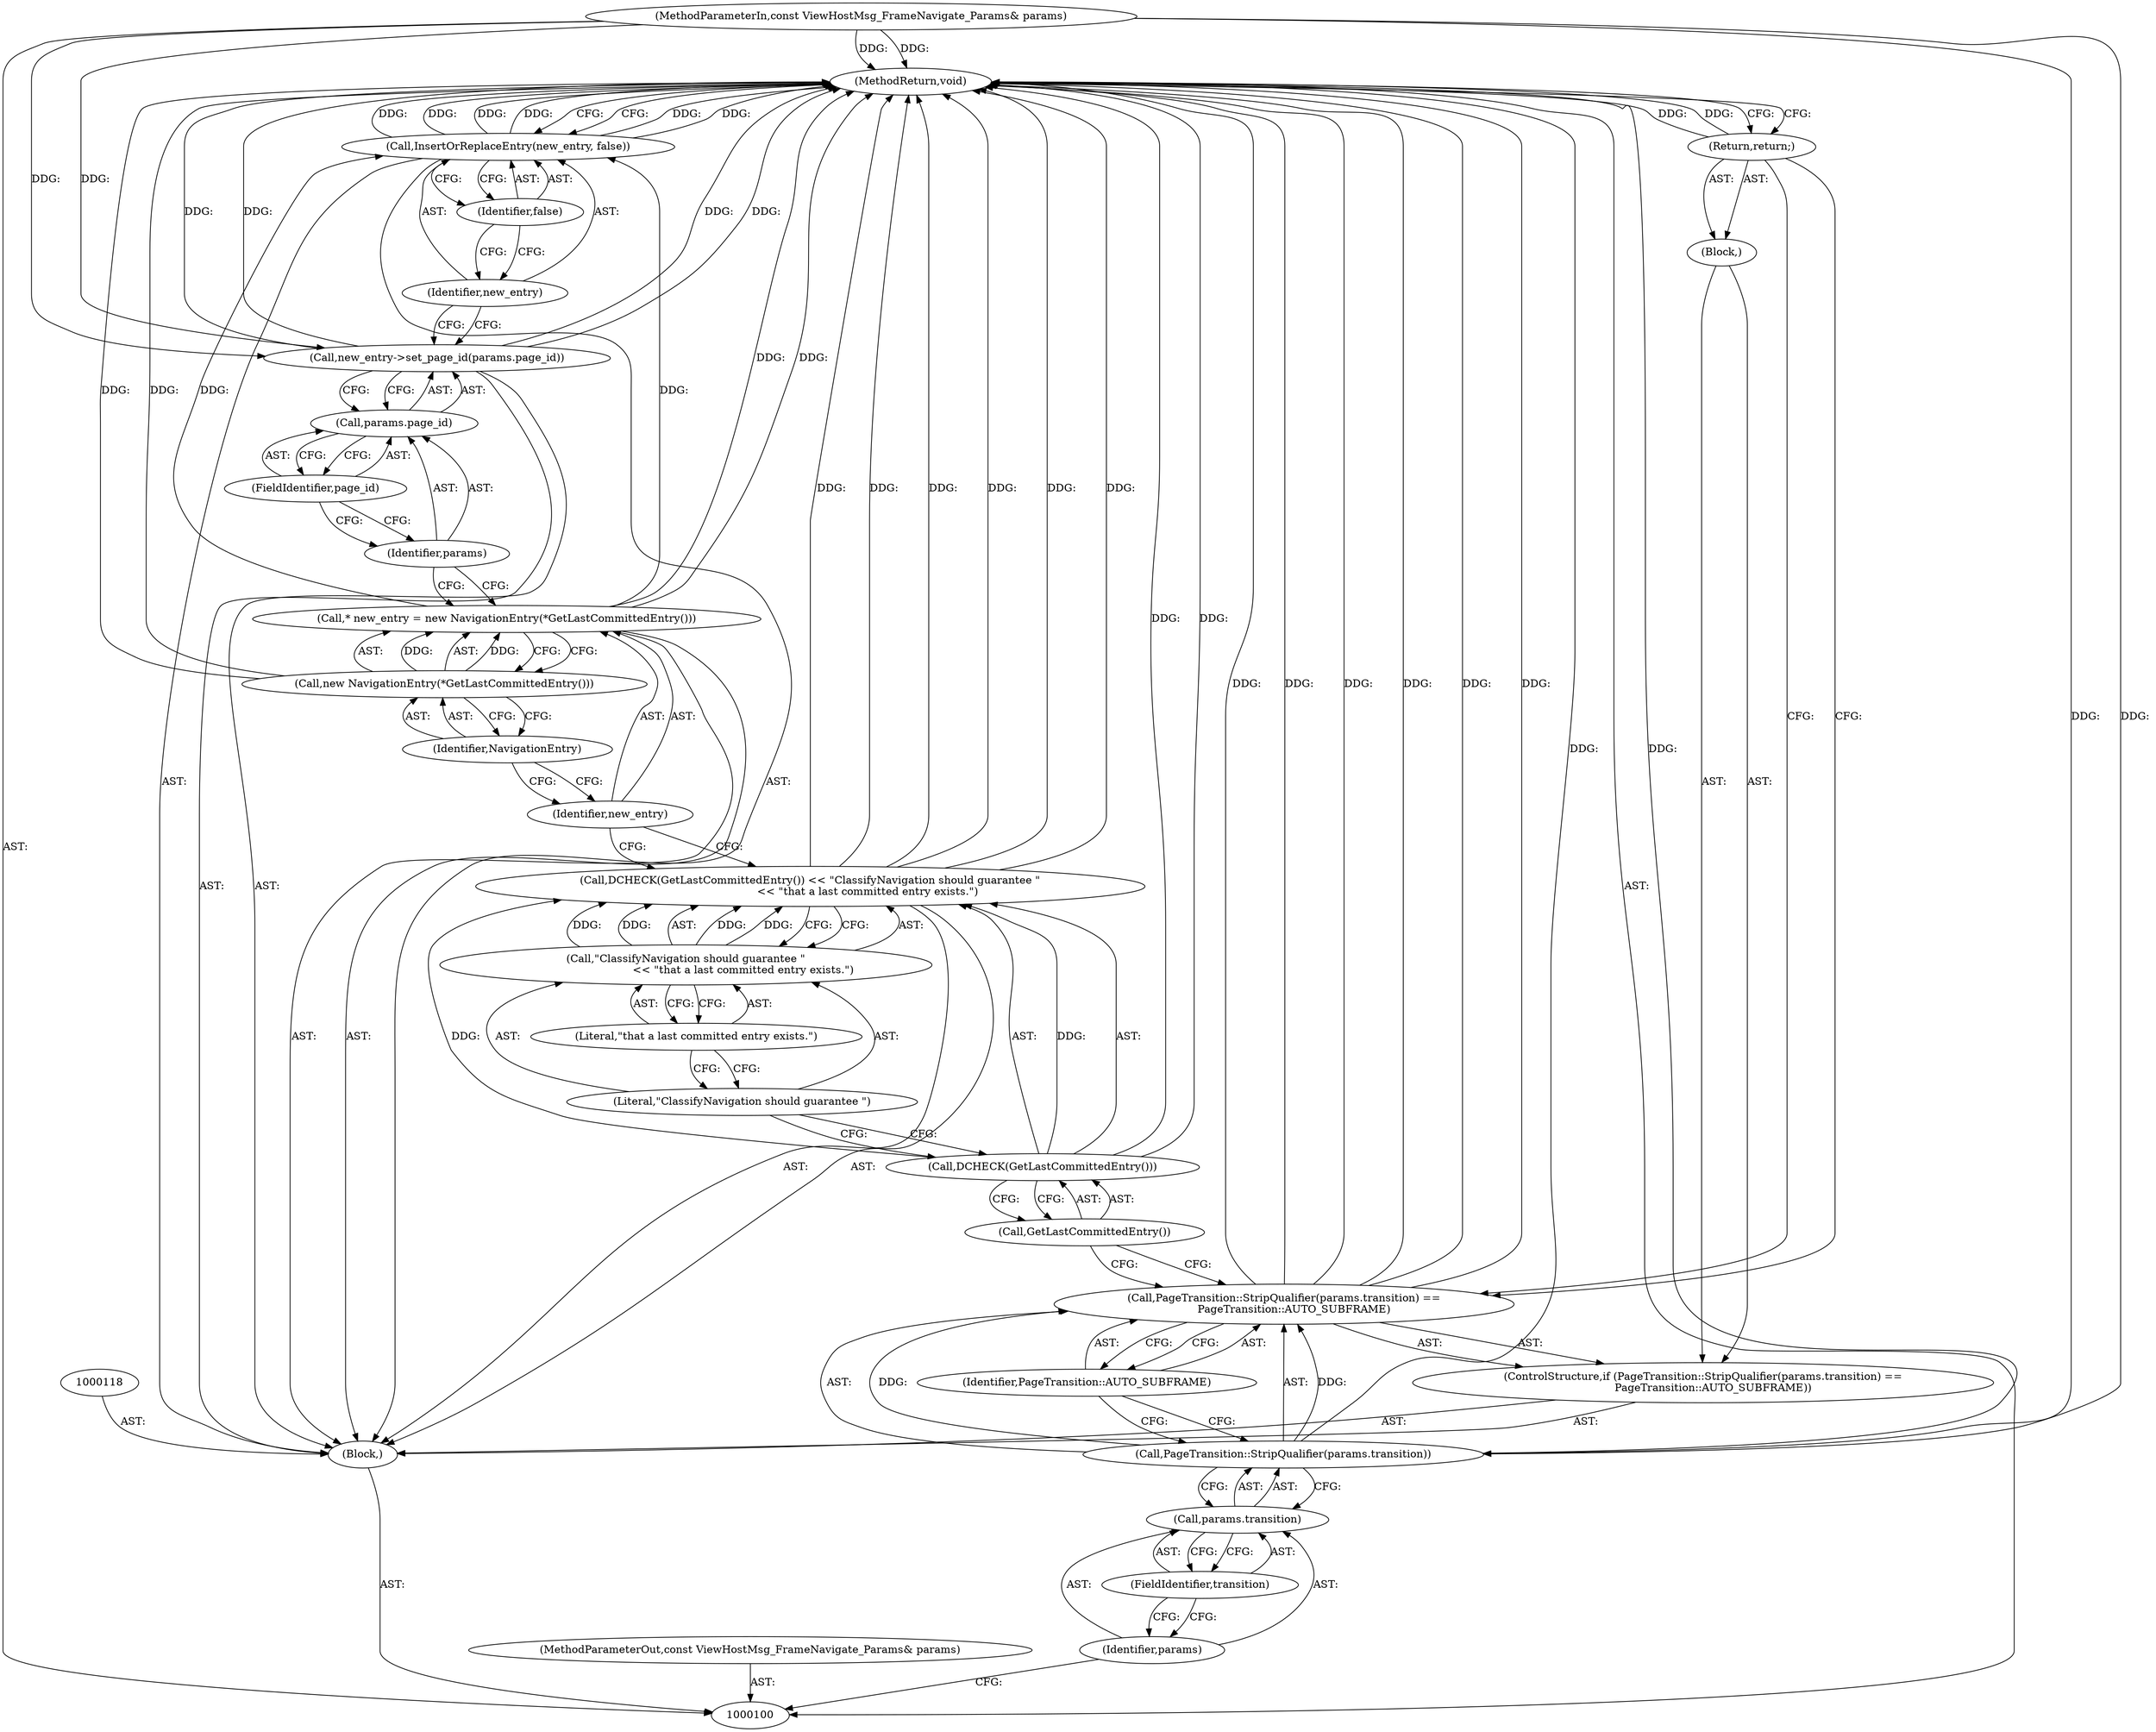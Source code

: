digraph "0_Chrome_b9e2ecab97a8a7f3cce06951ab92a3eaef559206_0" {
"1000130" [label="(MethodReturn,void)"];
"1000119" [label="(Call,* new_entry = new NavigationEntry(*GetLastCommittedEntry()))"];
"1000120" [label="(Identifier,new_entry)"];
"1000121" [label="(Call,new NavigationEntry(*GetLastCommittedEntry()))"];
"1000122" [label="(Identifier,NavigationEntry)"];
"1000123" [label="(Call,new_entry->set_page_id(params.page_id))"];
"1000124" [label="(Call,params.page_id)"];
"1000125" [label="(Identifier,params)"];
"1000126" [label="(FieldIdentifier,page_id)"];
"1000127" [label="(Call,InsertOrReplaceEntry(new_entry, false))"];
"1000128" [label="(Identifier,new_entry)"];
"1000129" [label="(Identifier,false)"];
"1000101" [label="(MethodParameterIn,const ViewHostMsg_FrameNavigate_Params& params)"];
"1000181" [label="(MethodParameterOut,const ViewHostMsg_FrameNavigate_Params& params)"];
"1000102" [label="(Block,)"];
"1000103" [label="(ControlStructure,if (PageTransition::StripQualifier(params.transition) ==\n      PageTransition::AUTO_SUBFRAME))"];
"1000106" [label="(Call,params.transition)"];
"1000107" [label="(Identifier,params)"];
"1000108" [label="(FieldIdentifier,transition)"];
"1000104" [label="(Call,PageTransition::StripQualifier(params.transition) ==\n      PageTransition::AUTO_SUBFRAME)"];
"1000105" [label="(Call,PageTransition::StripQualifier(params.transition))"];
"1000110" [label="(Block,)"];
"1000109" [label="(Identifier,PageTransition::AUTO_SUBFRAME)"];
"1000111" [label="(Return,return;)"];
"1000112" [label="(Call,DCHECK(GetLastCommittedEntry()) << \"ClassifyNavigation should guarantee \"\n                                  << \"that a last committed entry exists.\")"];
"1000113" [label="(Call,DCHECK(GetLastCommittedEntry()))"];
"1000115" [label="(Call,\"ClassifyNavigation should guarantee \"\n                                  << \"that a last committed entry exists.\")"];
"1000116" [label="(Literal,\"ClassifyNavigation should guarantee \")"];
"1000114" [label="(Call,GetLastCommittedEntry())"];
"1000117" [label="(Literal,\"that a last committed entry exists.\")"];
"1000130" -> "1000100"  [label="AST: "];
"1000130" -> "1000111"  [label="CFG: "];
"1000130" -> "1000127"  [label="CFG: "];
"1000111" -> "1000130"  [label="DDG: "];
"1000104" -> "1000130"  [label="DDG: "];
"1000104" -> "1000130"  [label="DDG: "];
"1000104" -> "1000130"  [label="DDG: "];
"1000113" -> "1000130"  [label="DDG: "];
"1000123" -> "1000130"  [label="DDG: "];
"1000123" -> "1000130"  [label="DDG: "];
"1000127" -> "1000130"  [label="DDG: "];
"1000127" -> "1000130"  [label="DDG: "];
"1000127" -> "1000130"  [label="DDG: "];
"1000112" -> "1000130"  [label="DDG: "];
"1000112" -> "1000130"  [label="DDG: "];
"1000112" -> "1000130"  [label="DDG: "];
"1000121" -> "1000130"  [label="DDG: "];
"1000119" -> "1000130"  [label="DDG: "];
"1000101" -> "1000130"  [label="DDG: "];
"1000105" -> "1000130"  [label="DDG: "];
"1000119" -> "1000102"  [label="AST: "];
"1000119" -> "1000121"  [label="CFG: "];
"1000120" -> "1000119"  [label="AST: "];
"1000121" -> "1000119"  [label="AST: "];
"1000125" -> "1000119"  [label="CFG: "];
"1000119" -> "1000130"  [label="DDG: "];
"1000121" -> "1000119"  [label="DDG: "];
"1000119" -> "1000127"  [label="DDG: "];
"1000120" -> "1000119"  [label="AST: "];
"1000120" -> "1000112"  [label="CFG: "];
"1000122" -> "1000120"  [label="CFG: "];
"1000121" -> "1000119"  [label="AST: "];
"1000121" -> "1000122"  [label="CFG: "];
"1000122" -> "1000121"  [label="AST: "];
"1000119" -> "1000121"  [label="CFG: "];
"1000121" -> "1000130"  [label="DDG: "];
"1000121" -> "1000119"  [label="DDG: "];
"1000122" -> "1000121"  [label="AST: "];
"1000122" -> "1000120"  [label="CFG: "];
"1000121" -> "1000122"  [label="CFG: "];
"1000123" -> "1000102"  [label="AST: "];
"1000123" -> "1000124"  [label="CFG: "];
"1000124" -> "1000123"  [label="AST: "];
"1000128" -> "1000123"  [label="CFG: "];
"1000123" -> "1000130"  [label="DDG: "];
"1000123" -> "1000130"  [label="DDG: "];
"1000101" -> "1000123"  [label="DDG: "];
"1000124" -> "1000123"  [label="AST: "];
"1000124" -> "1000126"  [label="CFG: "];
"1000125" -> "1000124"  [label="AST: "];
"1000126" -> "1000124"  [label="AST: "];
"1000123" -> "1000124"  [label="CFG: "];
"1000125" -> "1000124"  [label="AST: "];
"1000125" -> "1000119"  [label="CFG: "];
"1000126" -> "1000125"  [label="CFG: "];
"1000126" -> "1000124"  [label="AST: "];
"1000126" -> "1000125"  [label="CFG: "];
"1000124" -> "1000126"  [label="CFG: "];
"1000127" -> "1000102"  [label="AST: "];
"1000127" -> "1000129"  [label="CFG: "];
"1000128" -> "1000127"  [label="AST: "];
"1000129" -> "1000127"  [label="AST: "];
"1000130" -> "1000127"  [label="CFG: "];
"1000127" -> "1000130"  [label="DDG: "];
"1000127" -> "1000130"  [label="DDG: "];
"1000127" -> "1000130"  [label="DDG: "];
"1000119" -> "1000127"  [label="DDG: "];
"1000128" -> "1000127"  [label="AST: "];
"1000128" -> "1000123"  [label="CFG: "];
"1000129" -> "1000128"  [label="CFG: "];
"1000129" -> "1000127"  [label="AST: "];
"1000129" -> "1000128"  [label="CFG: "];
"1000127" -> "1000129"  [label="CFG: "];
"1000101" -> "1000100"  [label="AST: "];
"1000101" -> "1000130"  [label="DDG: "];
"1000101" -> "1000105"  [label="DDG: "];
"1000101" -> "1000123"  [label="DDG: "];
"1000181" -> "1000100"  [label="AST: "];
"1000102" -> "1000100"  [label="AST: "];
"1000103" -> "1000102"  [label="AST: "];
"1000112" -> "1000102"  [label="AST: "];
"1000118" -> "1000102"  [label="AST: "];
"1000119" -> "1000102"  [label="AST: "];
"1000123" -> "1000102"  [label="AST: "];
"1000127" -> "1000102"  [label="AST: "];
"1000103" -> "1000102"  [label="AST: "];
"1000104" -> "1000103"  [label="AST: "];
"1000110" -> "1000103"  [label="AST: "];
"1000106" -> "1000105"  [label="AST: "];
"1000106" -> "1000108"  [label="CFG: "];
"1000107" -> "1000106"  [label="AST: "];
"1000108" -> "1000106"  [label="AST: "];
"1000105" -> "1000106"  [label="CFG: "];
"1000107" -> "1000106"  [label="AST: "];
"1000107" -> "1000100"  [label="CFG: "];
"1000108" -> "1000107"  [label="CFG: "];
"1000108" -> "1000106"  [label="AST: "];
"1000108" -> "1000107"  [label="CFG: "];
"1000106" -> "1000108"  [label="CFG: "];
"1000104" -> "1000103"  [label="AST: "];
"1000104" -> "1000109"  [label="CFG: "];
"1000105" -> "1000104"  [label="AST: "];
"1000109" -> "1000104"  [label="AST: "];
"1000111" -> "1000104"  [label="CFG: "];
"1000114" -> "1000104"  [label="CFG: "];
"1000104" -> "1000130"  [label="DDG: "];
"1000104" -> "1000130"  [label="DDG: "];
"1000104" -> "1000130"  [label="DDG: "];
"1000105" -> "1000104"  [label="DDG: "];
"1000105" -> "1000104"  [label="AST: "];
"1000105" -> "1000106"  [label="CFG: "];
"1000106" -> "1000105"  [label="AST: "];
"1000109" -> "1000105"  [label="CFG: "];
"1000105" -> "1000130"  [label="DDG: "];
"1000105" -> "1000104"  [label="DDG: "];
"1000101" -> "1000105"  [label="DDG: "];
"1000110" -> "1000103"  [label="AST: "];
"1000111" -> "1000110"  [label="AST: "];
"1000109" -> "1000104"  [label="AST: "];
"1000109" -> "1000105"  [label="CFG: "];
"1000104" -> "1000109"  [label="CFG: "];
"1000111" -> "1000110"  [label="AST: "];
"1000111" -> "1000104"  [label="CFG: "];
"1000130" -> "1000111"  [label="CFG: "];
"1000111" -> "1000130"  [label="DDG: "];
"1000112" -> "1000102"  [label="AST: "];
"1000112" -> "1000115"  [label="CFG: "];
"1000113" -> "1000112"  [label="AST: "];
"1000115" -> "1000112"  [label="AST: "];
"1000120" -> "1000112"  [label="CFG: "];
"1000112" -> "1000130"  [label="DDG: "];
"1000112" -> "1000130"  [label="DDG: "];
"1000112" -> "1000130"  [label="DDG: "];
"1000113" -> "1000112"  [label="DDG: "];
"1000115" -> "1000112"  [label="DDG: "];
"1000115" -> "1000112"  [label="DDG: "];
"1000113" -> "1000112"  [label="AST: "];
"1000113" -> "1000114"  [label="CFG: "];
"1000114" -> "1000113"  [label="AST: "];
"1000116" -> "1000113"  [label="CFG: "];
"1000113" -> "1000130"  [label="DDG: "];
"1000113" -> "1000112"  [label="DDG: "];
"1000115" -> "1000112"  [label="AST: "];
"1000115" -> "1000117"  [label="CFG: "];
"1000116" -> "1000115"  [label="AST: "];
"1000117" -> "1000115"  [label="AST: "];
"1000112" -> "1000115"  [label="CFG: "];
"1000115" -> "1000112"  [label="DDG: "];
"1000115" -> "1000112"  [label="DDG: "];
"1000116" -> "1000115"  [label="AST: "];
"1000116" -> "1000113"  [label="CFG: "];
"1000117" -> "1000116"  [label="CFG: "];
"1000114" -> "1000113"  [label="AST: "];
"1000114" -> "1000104"  [label="CFG: "];
"1000113" -> "1000114"  [label="CFG: "];
"1000117" -> "1000115"  [label="AST: "];
"1000117" -> "1000116"  [label="CFG: "];
"1000115" -> "1000117"  [label="CFG: "];
}
